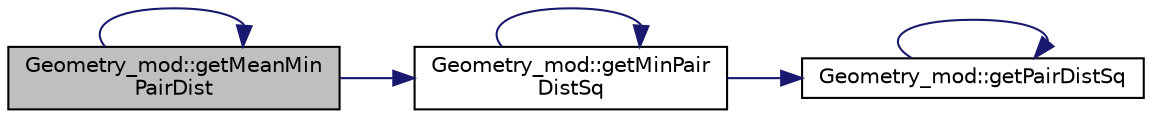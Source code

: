 digraph "Geometry_mod::getMeanMinPairDist"
{
 // LATEX_PDF_SIZE
  edge [fontname="Helvetica",fontsize="10",labelfontname="Helvetica",labelfontsize="10"];
  node [fontname="Helvetica",fontsize="10",shape=record];
  rankdir="LR";
  Node1 [label="Geometry_mod::getMeanMin\lPairDist",height=0.2,width=0.4,color="black", fillcolor="grey75", style="filled", fontcolor="black",tooltip="Return the average nearest-neighbor distance of the input set of Points."];
  Node1 -> Node1 [color="midnightblue",fontsize="10",style="solid",fontname="Helvetica"];
  Node1 -> Node2 [color="midnightblue",fontsize="10",style="solid",fontname="Helvetica"];
  Node2 [label="Geometry_mod::getMinPair\lDistSq",height=0.2,width=0.4,color="black", fillcolor="white", style="filled",URL="$namespaceGeometry__mod.html#a91e58d6254e4bce64f811eab01b11c6f",tooltip="Return a vector of length np of the nearest-neighbor distance-squared of each point in the input Poin..."];
  Node2 -> Node2 [color="midnightblue",fontsize="10",style="solid",fontname="Helvetica"];
  Node2 -> Node3 [color="midnightblue",fontsize="10",style="solid",fontname="Helvetica"];
  Node3 [label="Geometry_mod::getPairDistSq",height=0.2,width=0.4,color="black", fillcolor="white", style="filled",URL="$namespaceGeometry__mod.html#aa32b702aade8d0b32d1cdaea67c5ea83",tooltip="Return the matrix of the pairwise distances-squared of the input set of points from each other."];
  Node3 -> Node3 [color="midnightblue",fontsize="10",style="solid",fontname="Helvetica"];
}
